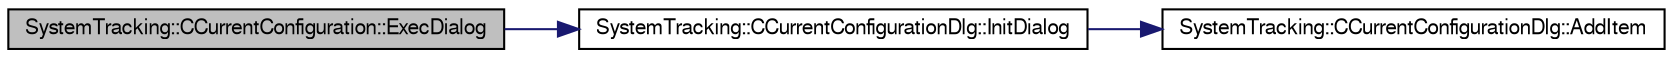 digraph G
{
  edge [fontname="FreeSans",fontsize="10",labelfontname="FreeSans",labelfontsize="10"];
  node [fontname="FreeSans",fontsize="10",shape=record];
  rankdir="LR";
  Node1 [label="SystemTracking::CCurrentConfiguration::ExecDialog",height=0.2,width=0.4,color="black", fillcolor="grey75", style="filled" fontcolor="black"];
  Node1 -> Node2 [color="midnightblue",fontsize="10",style="solid",fontname="FreeSans"];
  Node2 [label="SystemTracking::CCurrentConfigurationDlg::InitDialog",height=0.2,width=0.4,color="black", fillcolor="white", style="filled",URL="$classSystemTracking_1_1CCurrentConfigurationDlg.html#ac215e64aeee7de43c2f44eac8f696f35",tooltip="To initialize the pop up dialog."];
  Node2 -> Node3 [color="midnightblue",fontsize="10",style="solid",fontname="FreeSans"];
  Node3 [label="SystemTracking::CCurrentConfigurationDlg::AddItem",height=0.2,width=0.4,color="black", fillcolor="white", style="filled",URL="$classSystemTracking_1_1CCurrentConfigurationDlg.html#abcb4a184919a1cbdc9555dc06deac09b",tooltip="To add data item to the table."];
}
